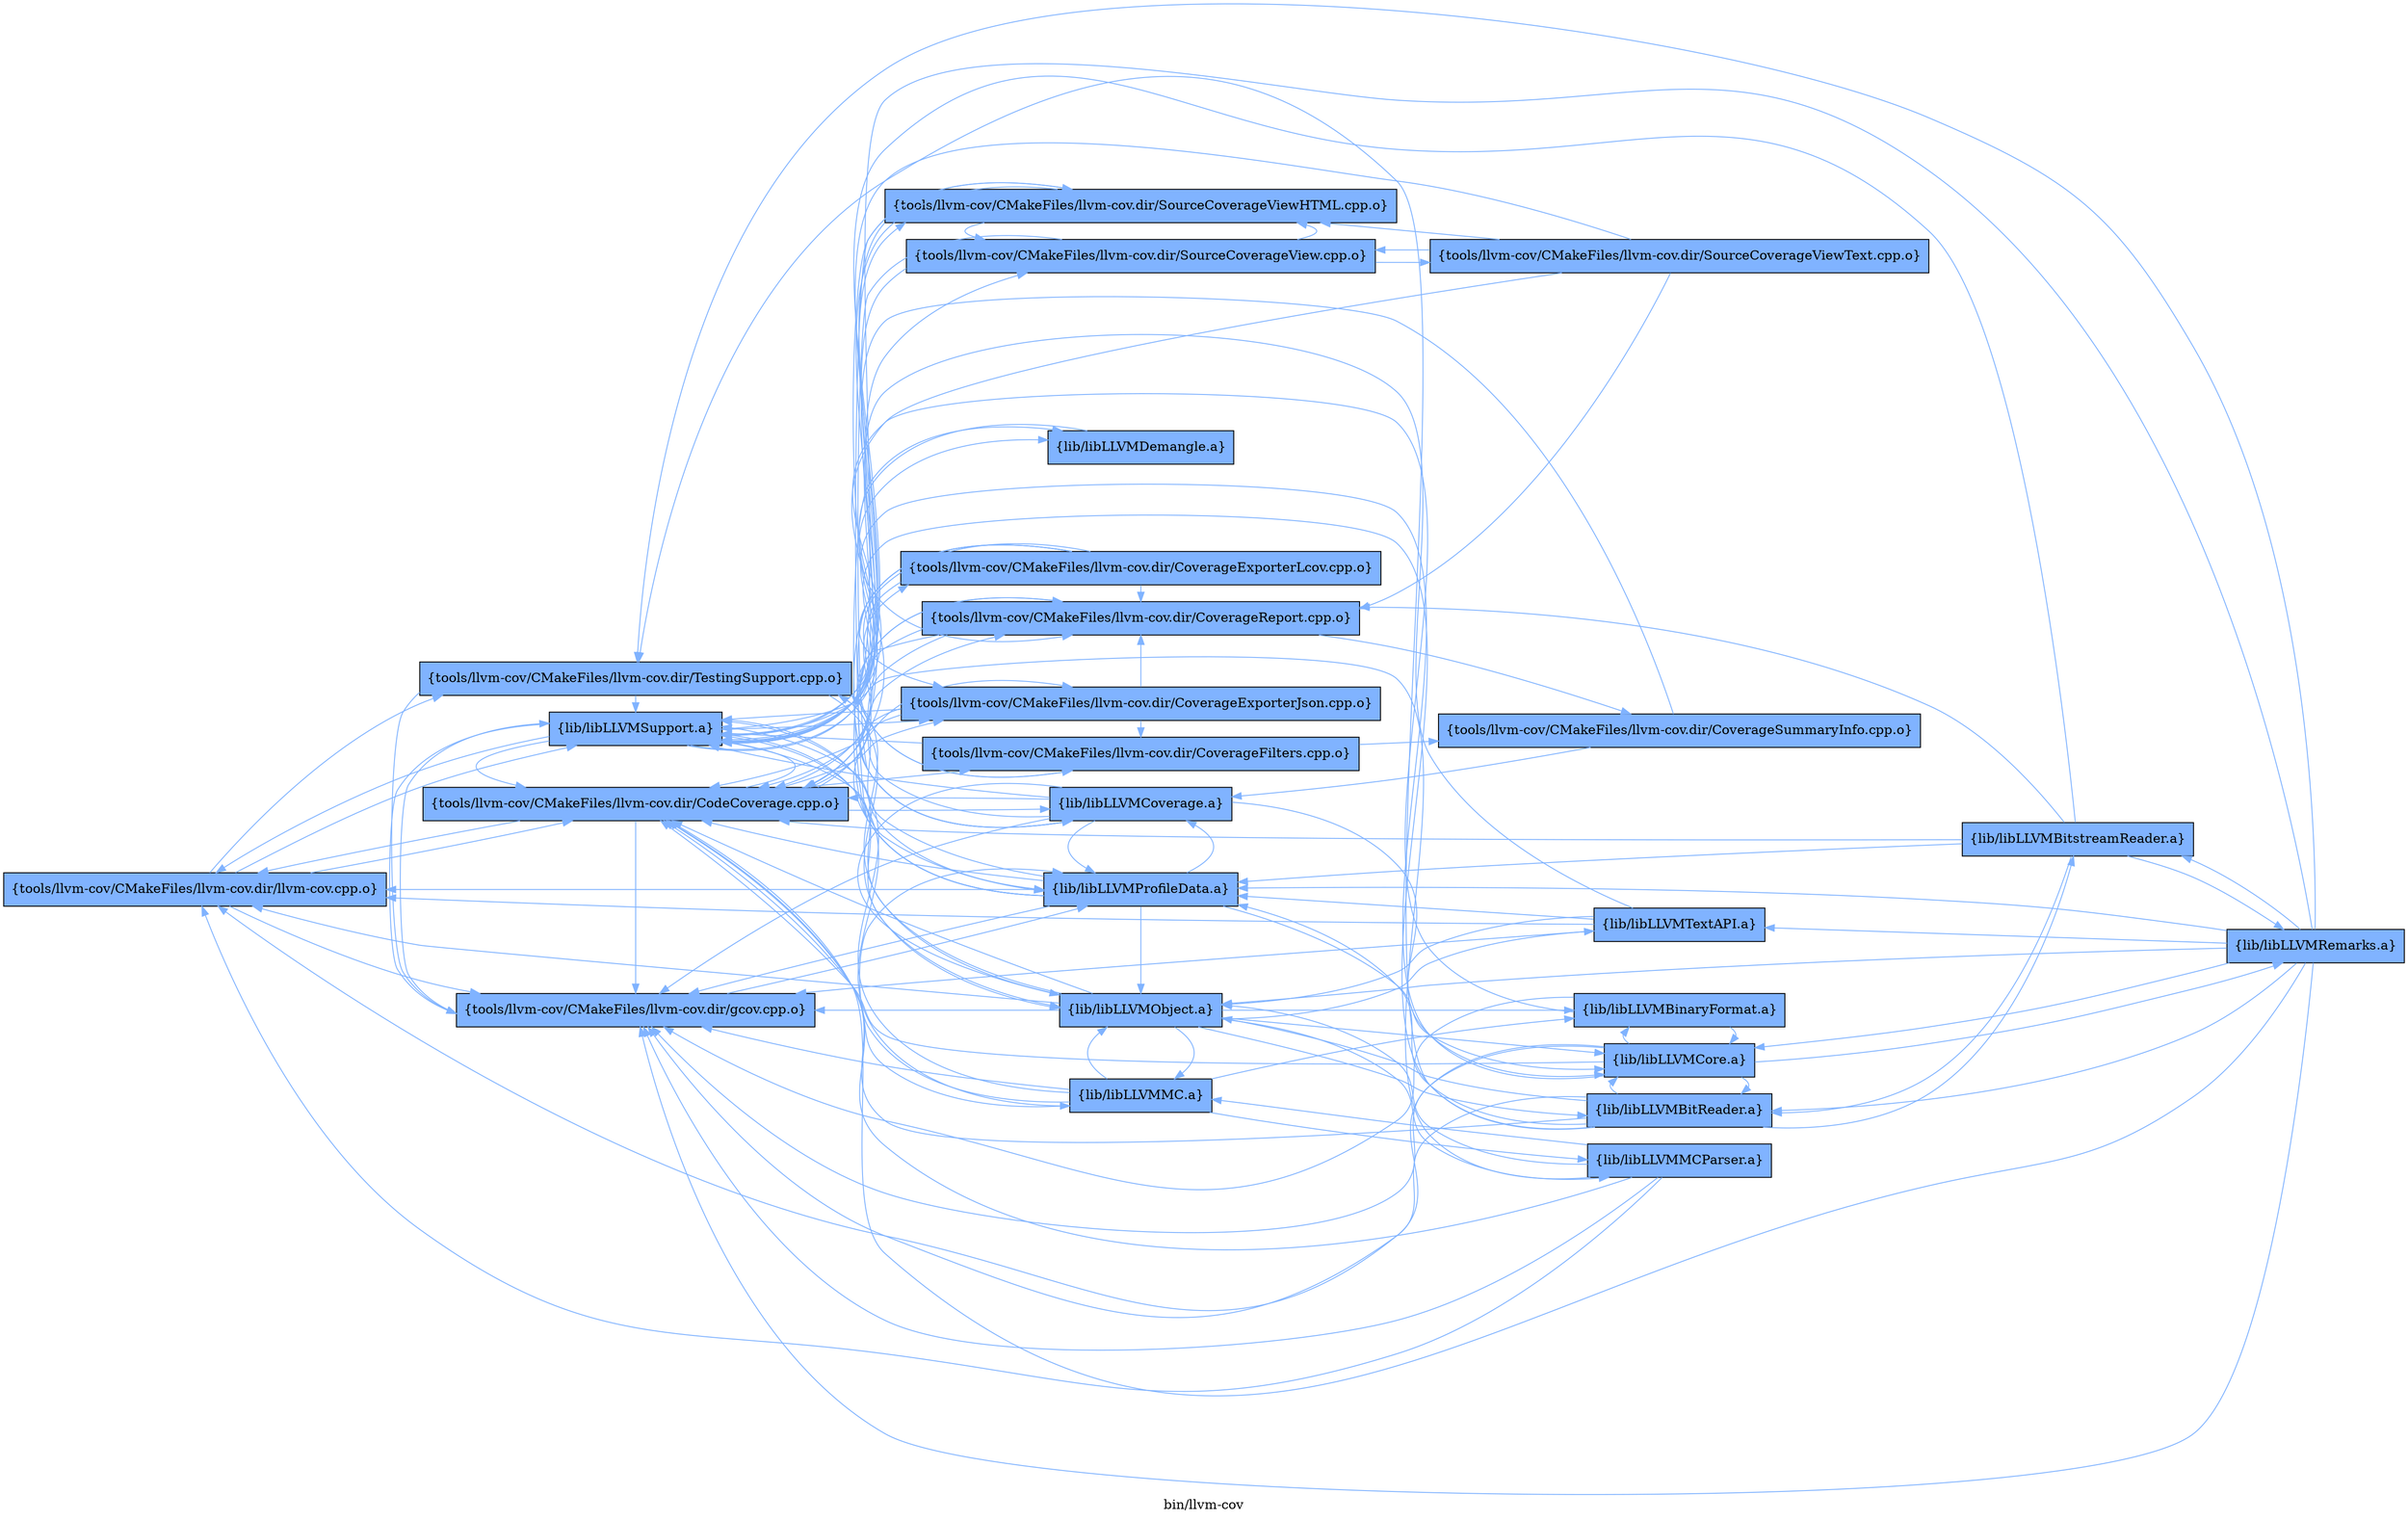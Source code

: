 digraph "bin/llvm-cov" {
	label="bin/llvm-cov";
	rankdir=LR;
	{ rank=same; Node0x559351432248;  }
	{ rank=same; Node0x5593514329c8; Node0x559351431348; Node0x5593514336e8; Node0x5593514394f8;  }
	{ rank=same; Node0x55935143a2b8; Node0x559351431ac8; Node0x559351431398; Node0x559351439c78; Node0x55935143a858; Node0x559351432338; Node0x559351438b48; Node0x5593514385f8; Node0x559351433878; Node0x559351431f28; Node0x559351431578;  }
	{ rank=same; Node0x559351438ff8; Node0x55935143a128; Node0x559351432ba8; Node0x559351432fb8; Node0x5593514398b8; Node0x559351439db8; Node0x559351430c68;  }

	Node0x559351432248 [shape=record,shape=box,group=1,style=filled,fillcolor="0.600000 0.5 1",label="{tools/llvm-cov/CMakeFiles/llvm-cov.dir/llvm-cov.cpp.o}"];
	Node0x559351432248 -> Node0x5593514329c8[color="0.600000 0.5 1"];
	Node0x559351432248 -> Node0x559351431348[color="0.600000 0.5 1"];
	Node0x559351432248 -> Node0x5593514336e8[color="0.600000 0.5 1"];
	Node0x559351432248 -> Node0x5593514394f8[color="0.600000 0.5 1"];
	Node0x5593514329c8 [shape=record,shape=box,group=1,style=filled,fillcolor="0.600000 0.5 1",label="{tools/llvm-cov/CMakeFiles/llvm-cov.dir/gcov.cpp.o}"];
	Node0x5593514329c8 -> Node0x5593514394f8[color="0.600000 0.5 1"];
	Node0x5593514329c8 -> Node0x55935143a2b8[color="0.600000 0.5 1"];
	Node0x559351431348 [shape=record,shape=box,group=1,style=filled,fillcolor="0.600000 0.5 1",label="{tools/llvm-cov/CMakeFiles/llvm-cov.dir/CodeCoverage.cpp.o}"];
	Node0x559351431348 -> Node0x559351432248[color="0.600000 0.5 1"];
	Node0x559351431348 -> Node0x5593514329c8[color="0.600000 0.5 1"];
	Node0x559351431348 -> Node0x559351431ac8[color="0.600000 0.5 1"];
	Node0x559351431348 -> Node0x559351431398[color="0.600000 0.5 1"];
	Node0x559351431348 -> Node0x559351439c78[color="0.600000 0.5 1"];
	Node0x559351431348 -> Node0x55935143a858[color="0.600000 0.5 1"];
	Node0x559351431348 -> Node0x559351432338[color="0.600000 0.5 1"];
	Node0x559351431348 -> Node0x5593514394f8[color="0.600000 0.5 1"];
	Node0x559351431348 -> Node0x559351438b48[color="0.600000 0.5 1"];
	Node0x5593514336e8 [shape=record,shape=box,group=1,style=filled,fillcolor="0.600000 0.5 1",label="{tools/llvm-cov/CMakeFiles/llvm-cov.dir/TestingSupport.cpp.o}"];
	Node0x5593514336e8 -> Node0x5593514329c8[color="0.600000 0.5 1"];
	Node0x5593514336e8 -> Node0x5593514394f8[color="0.600000 0.5 1"];
	Node0x5593514336e8 -> Node0x5593514385f8[color="0.600000 0.5 1"];
	Node0x5593514336e8 -> Node0x55935143a2b8[color="0.600000 0.5 1"];
	Node0x5593514394f8 [shape=record,shape=box,group=1,style=filled,fillcolor="0.600000 0.5 1",label="{lib/libLLVMSupport.a}"];
	Node0x5593514394f8 -> Node0x559351432248[color="0.600000 0.5 1"];
	Node0x5593514394f8 -> Node0x5593514329c8[color="0.600000 0.5 1"];
	Node0x5593514394f8 -> Node0x559351431348[color="0.600000 0.5 1"];
	Node0x5593514394f8 -> Node0x559351431ac8[color="0.600000 0.5 1"];
	Node0x5593514394f8 -> Node0x5593514385f8[color="0.600000 0.5 1"];
	Node0x5593514394f8 -> Node0x559351433878[color="0.600000 0.5 1"];
	Node0x5593514394f8 -> Node0x559351431f28[color="0.600000 0.5 1"];
	Node0x5593514394f8 -> Node0x55935143a2b8[color="0.600000 0.5 1"];
	Node0x5593514394f8 -> Node0x559351431578[color="0.600000 0.5 1"];
	Node0x55935143a2b8 [shape=record,shape=box,group=1,style=filled,fillcolor="0.600000 0.5 1",label="{lib/libLLVMProfileData.a}"];
	Node0x55935143a2b8 -> Node0x5593514329c8[color="0.600000 0.5 1"];
	Node0x55935143a2b8 -> Node0x559351431ac8[color="0.600000 0.5 1"];
	Node0x55935143a2b8 -> Node0x55935143a858[color="0.600000 0.5 1"];
	Node0x55935143a2b8 -> Node0x5593514394f8[color="0.600000 0.5 1"];
	Node0x55935143a2b8 -> Node0x559351433878[color="0.600000 0.5 1"];
	Node0x55935143a2b8 -> Node0x559351431348[color="0.600000 0.5 1"];
	Node0x55935143a2b8 -> Node0x559351431f28[color="0.600000 0.5 1"];
	Node0x55935143a2b8 -> Node0x559351438ff8[color="0.600000 0.5 1"];
	Node0x55935143a2b8 -> Node0x559351438b48[color="0.600000 0.5 1"];
	Node0x55935143a2b8 -> Node0x559351432248[color="0.600000 0.5 1"];
	Node0x55935143a2b8 -> Node0x5593514385f8[color="0.600000 0.5 1"];
	Node0x559351431ac8 [shape=record,shape=box,group=1,style=filled,fillcolor="0.600000 0.5 1",label="{tools/llvm-cov/CMakeFiles/llvm-cov.dir/CoverageExporterJson.cpp.o}"];
	Node0x559351431ac8 -> Node0x559351431348[color="0.600000 0.5 1"];
	Node0x559351431ac8 -> Node0x559351439c78[color="0.600000 0.5 1"];
	Node0x559351431ac8 -> Node0x55935143a858[color="0.600000 0.5 1"];
	Node0x559351431ac8 -> Node0x5593514394f8[color="0.600000 0.5 1"];
	Node0x559351431ac8 -> Node0x559351438b48[color="0.600000 0.5 1"];
	Node0x559351431398 [shape=record,shape=box,group=1,style=filled,fillcolor="0.600000 0.5 1",label="{tools/llvm-cov/CMakeFiles/llvm-cov.dir/CoverageExporterLcov.cpp.o}"];
	Node0x559351431398 -> Node0x559351431348[color="0.600000 0.5 1"];
	Node0x559351431398 -> Node0x559351431ac8[color="0.600000 0.5 1"];
	Node0x559351431398 -> Node0x559351439c78[color="0.600000 0.5 1"];
	Node0x559351431398 -> Node0x55935143a858[color="0.600000 0.5 1"];
	Node0x559351431398 -> Node0x5593514394f8[color="0.600000 0.5 1"];
	Node0x559351431398 -> Node0x559351438b48[color="0.600000 0.5 1"];
	Node0x559351439c78 [shape=record,shape=box,group=1,style=filled,fillcolor="0.600000 0.5 1",label="{tools/llvm-cov/CMakeFiles/llvm-cov.dir/CoverageFilters.cpp.o}"];
	Node0x559351439c78 -> Node0x55935143a128[color="0.600000 0.5 1"];
	Node0x559351439c78 -> Node0x5593514394f8[color="0.600000 0.5 1"];
	Node0x55935143a858 [shape=record,shape=box,group=1,style=filled,fillcolor="0.600000 0.5 1",label="{tools/llvm-cov/CMakeFiles/llvm-cov.dir/CoverageReport.cpp.o}"];
	Node0x55935143a858 -> Node0x559351431348[color="0.600000 0.5 1"];
	Node0x55935143a858 -> Node0x559351439c78[color="0.600000 0.5 1"];
	Node0x55935143a858 -> Node0x55935143a128[color="0.600000 0.5 1"];
	Node0x55935143a858 -> Node0x5593514394f8[color="0.600000 0.5 1"];
	Node0x55935143a858 -> Node0x559351438b48[color="0.600000 0.5 1"];
	Node0x559351432338 [shape=record,shape=box,group=1,style=filled,fillcolor="0.600000 0.5 1",label="{tools/llvm-cov/CMakeFiles/llvm-cov.dir/SourceCoverageView.cpp.o}"];
	Node0x559351432338 -> Node0x559351431f28[color="0.600000 0.5 1"];
	Node0x559351432338 -> Node0x559351432ba8[color="0.600000 0.5 1"];
	Node0x559351432338 -> Node0x5593514394f8[color="0.600000 0.5 1"];
	Node0x559351432338 -> Node0x559351438b48[color="0.600000 0.5 1"];
	Node0x559351438b48 [shape=record,shape=box,group=1,style=filled,fillcolor="0.600000 0.5 1",label="{lib/libLLVMCoverage.a}"];
	Node0x559351438b48 -> Node0x5593514329c8[color="0.600000 0.5 1"];
	Node0x559351438b48 -> Node0x559351431348[color="0.600000 0.5 1"];
	Node0x559351438b48 -> Node0x5593514394f8[color="0.600000 0.5 1"];
	Node0x559351438b48 -> Node0x559351438ff8[color="0.600000 0.5 1"];
	Node0x559351438b48 -> Node0x5593514385f8[color="0.600000 0.5 1"];
	Node0x559351438b48 -> Node0x55935143a2b8[color="0.600000 0.5 1"];
	Node0x559351438b48 -> Node0x5593514336e8[color="0.600000 0.5 1"];
	Node0x55935143a128 [shape=record,shape=box,group=1,style=filled,fillcolor="0.600000 0.5 1",label="{tools/llvm-cov/CMakeFiles/llvm-cov.dir/CoverageSummaryInfo.cpp.o}"];
	Node0x55935143a128 -> Node0x5593514394f8[color="0.600000 0.5 1"];
	Node0x55935143a128 -> Node0x559351438b48[color="0.600000 0.5 1"];
	Node0x559351431f28 [shape=record,shape=box,group=1,style=filled,fillcolor="0.600000 0.5 1",label="{tools/llvm-cov/CMakeFiles/llvm-cov.dir/SourceCoverageViewHTML.cpp.o}"];
	Node0x559351431f28 -> Node0x559351431348[color="0.600000 0.5 1"];
	Node0x559351431f28 -> Node0x55935143a858[color="0.600000 0.5 1"];
	Node0x559351431f28 -> Node0x559351432338[color="0.600000 0.5 1"];
	Node0x559351431f28 -> Node0x5593514394f8[color="0.600000 0.5 1"];
	Node0x559351432ba8 [shape=record,shape=box,group=1,style=filled,fillcolor="0.600000 0.5 1",label="{tools/llvm-cov/CMakeFiles/llvm-cov.dir/SourceCoverageViewText.cpp.o}"];
	Node0x559351432ba8 -> Node0x559351431348[color="0.600000 0.5 1"];
	Node0x559351432ba8 -> Node0x55935143a858[color="0.600000 0.5 1"];
	Node0x559351432ba8 -> Node0x559351432338[color="0.600000 0.5 1"];
	Node0x559351432ba8 -> Node0x559351431f28[color="0.600000 0.5 1"];
	Node0x559351432ba8 -> Node0x5593514394f8[color="0.600000 0.5 1"];
	Node0x5593514385f8 [shape=record,shape=box,group=1,style=filled,fillcolor="0.600000 0.5 1",label="{lib/libLLVMObject.a}"];
	Node0x5593514385f8 -> Node0x5593514329c8[color="0.600000 0.5 1"];
	Node0x5593514385f8 -> Node0x5593514336e8[color="0.600000 0.5 1"];
	Node0x5593514385f8 -> Node0x5593514394f8[color="0.600000 0.5 1"];
	Node0x5593514385f8 -> Node0x559351432fb8[color="0.600000 0.5 1"];
	Node0x5593514385f8 -> Node0x559351431578[color="0.600000 0.5 1"];
	Node0x5593514385f8 -> Node0x559351438ff8[color="0.600000 0.5 1"];
	Node0x5593514385f8 -> Node0x5593514398b8[color="0.600000 0.5 1"];
	Node0x5593514385f8 -> Node0x559351439db8[color="0.600000 0.5 1"];
	Node0x5593514385f8 -> Node0x559351432248[color="0.600000 0.5 1"];
	Node0x5593514385f8 -> Node0x559351431348[color="0.600000 0.5 1"];
	Node0x5593514385f8 -> Node0x559351430c68[color="0.600000 0.5 1"];
	Node0x559351432fb8 [shape=record,shape=box,group=1,style=filled,fillcolor="0.600000 0.5 1",label="{lib/libLLVMBinaryFormat.a}"];
	Node0x559351432fb8 -> Node0x559351438ff8[color="0.600000 0.5 1"];
	Node0x559351432fb8 -> Node0x5593514329c8[color="0.600000 0.5 1"];
	Node0x559351432fb8 -> Node0x5593514394f8[color="0.600000 0.5 1"];
	Node0x559351431578 [shape=record,shape=box,group=1,style=filled,fillcolor="0.600000 0.5 1",label="{lib/libLLVMMC.a}"];
	Node0x559351431578 -> Node0x5593514394f8[color="0.600000 0.5 1"];
	Node0x559351431578 -> Node0x5593514385f8[color="0.600000 0.5 1"];
	Node0x559351431578 -> Node0x5593514329c8[color="0.600000 0.5 1"];
	Node0x559351431578 -> Node0x55935143a2b8[color="0.600000 0.5 1"];
	Node0x559351431578 -> Node0x559351439db8[color="0.600000 0.5 1"];
	Node0x559351431578 -> Node0x559351432fb8[color="0.600000 0.5 1"];
	Node0x559351431578 -> Node0x559351431348[color="0.600000 0.5 1"];
	Node0x559351438ff8 [shape=record,shape=box,group=1,style=filled,fillcolor="0.600000 0.5 1",label="{lib/libLLVMCore.a}"];
	Node0x559351438ff8 -> Node0x5593514394f8[color="0.600000 0.5 1"];
	Node0x559351438ff8 -> Node0x559351431348[color="0.600000 0.5 1"];
	Node0x559351438ff8 -> Node0x559351432248[color="0.600000 0.5 1"];
	Node0x559351438ff8 -> Node0x559351432fb8[color="0.600000 0.5 1"];
	Node0x559351438ff8 -> Node0x5593514329c8[color="0.600000 0.5 1"];
	Node0x559351438ff8 -> Node0x559351432108[color="0.600000 0.5 1"];
	Node0x559351438ff8 -> Node0x5593514398b8[color="0.600000 0.5 1"];
	Node0x5593514398b8 [shape=record,shape=box,group=1,style=filled,fillcolor="0.600000 0.5 1",label="{lib/libLLVMBitReader.a}"];
	Node0x5593514398b8 -> Node0x5593514329c8[color="0.600000 0.5 1"];
	Node0x5593514398b8 -> Node0x5593514336e8[color="0.600000 0.5 1"];
	Node0x5593514398b8 -> Node0x5593514394f8[color="0.600000 0.5 1"];
	Node0x5593514398b8 -> Node0x5593514385f8[color="0.600000 0.5 1"];
	Node0x5593514398b8 -> Node0x559351438ff8[color="0.600000 0.5 1"];
	Node0x5593514398b8 -> Node0x55935143a2b8[color="0.600000 0.5 1"];
	Node0x5593514398b8 -> Node0x559351432608[color="0.600000 0.5 1"];
	Node0x5593514398b8 -> Node0x559351431348[color="0.600000 0.5 1"];
	Node0x559351439db8 [shape=record,shape=box,group=1,style=filled,fillcolor="0.600000 0.5 1",label="{lib/libLLVMMCParser.a}"];
	Node0x559351439db8 -> Node0x559351432248[color="0.600000 0.5 1"];
	Node0x559351439db8 -> Node0x5593514329c8[color="0.600000 0.5 1"];
	Node0x559351439db8 -> Node0x559351431348[color="0.600000 0.5 1"];
	Node0x559351439db8 -> Node0x5593514394f8[color="0.600000 0.5 1"];
	Node0x559351439db8 -> Node0x5593514385f8[color="0.600000 0.5 1"];
	Node0x559351439db8 -> Node0x559351431578[color="0.600000 0.5 1"];
	Node0x559351432108 [shape=record,shape=box,group=1,style=filled,fillcolor="0.600000 0.5 1",label="{lib/libLLVMRemarks.a}"];
	Node0x559351432108 -> Node0x5593514394f8[color="0.600000 0.5 1"];
	Node0x559351432108 -> Node0x559351431348[color="0.600000 0.5 1"];
	Node0x559351432108 -> Node0x5593514398b8[color="0.600000 0.5 1"];
	Node0x559351432108 -> Node0x5593514336e8[color="0.600000 0.5 1"];
	Node0x559351432108 -> Node0x559351438ff8[color="0.600000 0.5 1"];
	Node0x559351432108 -> Node0x5593514329c8[color="0.600000 0.5 1"];
	Node0x559351432108 -> Node0x5593514385f8[color="0.600000 0.5 1"];
	Node0x559351432108 -> Node0x55935143a2b8[color="0.600000 0.5 1"];
	Node0x559351432108 -> Node0x559351432608[color="0.600000 0.5 1"];
	Node0x559351432108 -> Node0x559351430c68[color="0.600000 0.5 1"];
	Node0x559351430c68 [shape=record,shape=box,group=1,style=filled,fillcolor="0.600000 0.5 1",label="{lib/libLLVMTextAPI.a}"];
	Node0x559351430c68 -> Node0x5593514394f8[color="0.600000 0.5 1"];
	Node0x559351430c68 -> Node0x559351432248[color="0.600000 0.5 1"];
	Node0x559351430c68 -> Node0x5593514329c8[color="0.600000 0.5 1"];
	Node0x559351430c68 -> Node0x5593514385f8[color="0.600000 0.5 1"];
	Node0x559351430c68 -> Node0x55935143a2b8[color="0.600000 0.5 1"];
	Node0x559351433878 [shape=record,shape=box,group=1,style=filled,fillcolor="0.600000 0.5 1",label="{lib/libLLVMDemangle.a}"];
	Node0x559351433878 -> Node0x5593514394f8[color="0.600000 0.5 1"];
	Node0x559351432608 [shape=record,shape=box,group=1,style=filled,fillcolor="0.600000 0.5 1",label="{lib/libLLVMBitstreamReader.a}"];
	Node0x559351432608 -> Node0x559351431348[color="0.600000 0.5 1"];
	Node0x559351432608 -> Node0x55935143a858[color="0.600000 0.5 1"];
	Node0x559351432608 -> Node0x5593514394f8[color="0.600000 0.5 1"];
	Node0x559351432608 -> Node0x55935143a2b8[color="0.600000 0.5 1"];
	Node0x559351432608 -> Node0x5593514398b8[color="0.600000 0.5 1"];
	Node0x559351432608 -> Node0x559351432108[color="0.600000 0.5 1"];
}
